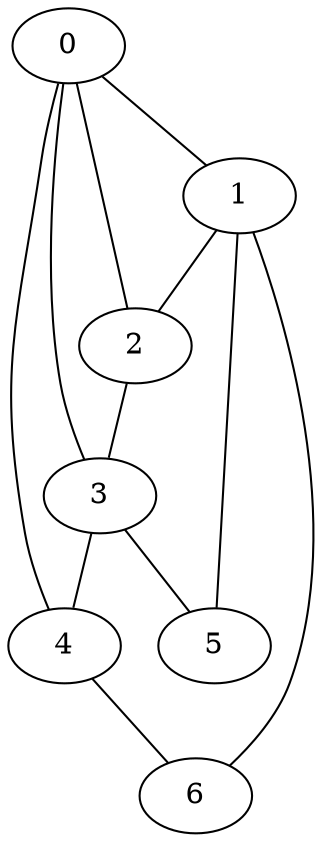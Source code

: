 strict graph {
0;
1;
2;
3;
4;
5;
6;
0 -- 1;
0 -- 2;
0 -- 3;
0 -- 4
1 -- 2;
2 -- 3;
3 -- 4;
1 -- 6;
1 -- 5;
3 -- 5;
4 -- 6;
}
